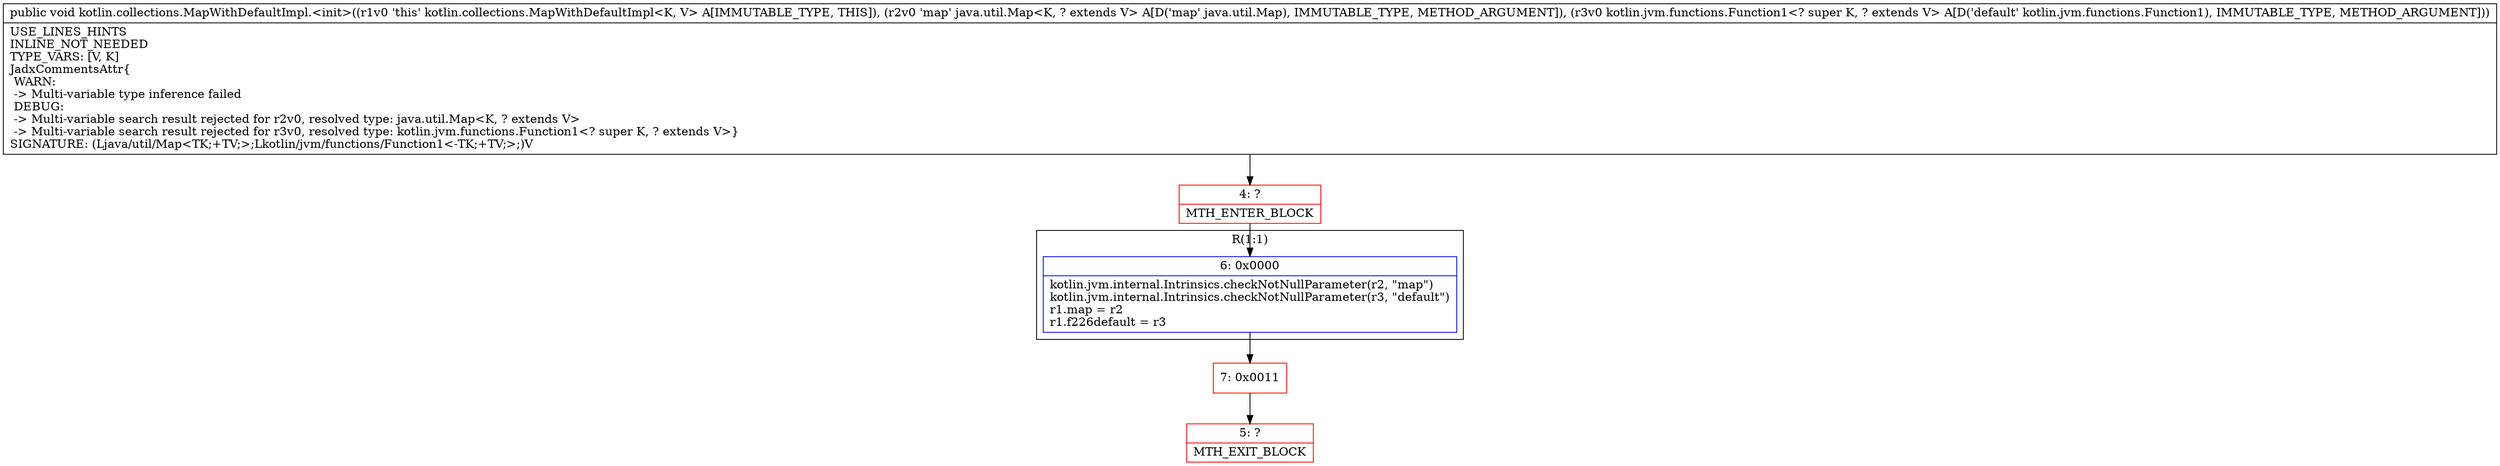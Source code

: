 digraph "CFG forkotlin.collections.MapWithDefaultImpl.\<init\>(Ljava\/util\/Map;Lkotlin\/jvm\/functions\/Function1;)V" {
subgraph cluster_Region_1438462858 {
label = "R(1:1)";
node [shape=record,color=blue];
Node_6 [shape=record,label="{6\:\ 0x0000|kotlin.jvm.internal.Intrinsics.checkNotNullParameter(r2, \"map\")\lkotlin.jvm.internal.Intrinsics.checkNotNullParameter(r3, \"default\")\lr1.map = r2\lr1.f226default = r3\l}"];
}
Node_4 [shape=record,color=red,label="{4\:\ ?|MTH_ENTER_BLOCK\l}"];
Node_7 [shape=record,color=red,label="{7\:\ 0x0011}"];
Node_5 [shape=record,color=red,label="{5\:\ ?|MTH_EXIT_BLOCK\l}"];
MethodNode[shape=record,label="{public void kotlin.collections.MapWithDefaultImpl.\<init\>((r1v0 'this' kotlin.collections.MapWithDefaultImpl\<K, V\> A[IMMUTABLE_TYPE, THIS]), (r2v0 'map' java.util.Map\<K, ? extends V\> A[D('map' java.util.Map), IMMUTABLE_TYPE, METHOD_ARGUMENT]), (r3v0 kotlin.jvm.functions.Function1\<? super K, ? extends V\> A[D('default' kotlin.jvm.functions.Function1), IMMUTABLE_TYPE, METHOD_ARGUMENT]))  | USE_LINES_HINTS\lINLINE_NOT_NEEDED\lTYPE_VARS: [V, K]\lJadxCommentsAttr\{\l WARN: \l \-\> Multi\-variable type inference failed\l DEBUG: \l \-\> Multi\-variable search result rejected for r2v0, resolved type: java.util.Map\<K, ? extends V\>\l \-\> Multi\-variable search result rejected for r3v0, resolved type: kotlin.jvm.functions.Function1\<? super K, ? extends V\>\}\lSIGNATURE: (Ljava\/util\/Map\<TK;+TV;\>;Lkotlin\/jvm\/functions\/Function1\<\-TK;+TV;\>;)V\l}"];
MethodNode -> Node_4;Node_6 -> Node_7;
Node_4 -> Node_6;
Node_7 -> Node_5;
}


